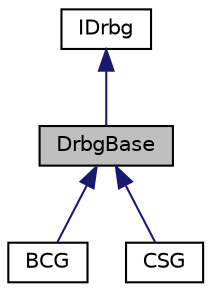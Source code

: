 digraph "DrbgBase"
{
 // LATEX_PDF_SIZE
  edge [fontname="Helvetica",fontsize="10",labelfontname="Helvetica",labelfontsize="10"];
  node [fontname="Helvetica",fontsize="10",shape=record];
  Node1 [label="DrbgBase",height=0.2,width=0.4,color="black", fillcolor="grey75", style="filled", fontcolor="black",tooltip="The KDF base class; this is not an operable class"];
  Node2 -> Node1 [dir="back",color="midnightblue",fontsize="10",style="solid",fontname="Helvetica"];
  Node2 [label="IDrbg",height=0.2,width=0.4,color="black", fillcolor="white", style="filled",URL="$class_i_drbg.html",tooltip="The DRBG virtual interface class."];
  Node1 -> Node3 [dir="back",color="midnightblue",fontsize="10",style="solid",fontname="Helvetica"];
  Node3 [label="BCG",height=0.2,width=0.4,color="black", fillcolor="white", style="filled",URL="$class_b_c_g.html",tooltip="An implementation of a Block cipher Counter mode Generator DRBG: BCG"];
  Node1 -> Node4 [dir="back",color="midnightblue",fontsize="10",style="solid",fontname="Helvetica"];
  Node4 [label="CSG",height=0.2,width=0.4,color="black", fillcolor="white", style="filled",URL="$class_c_s_g.html",tooltip="An implementation of an cSHAKE Generator DRBG: CSG"];
}
